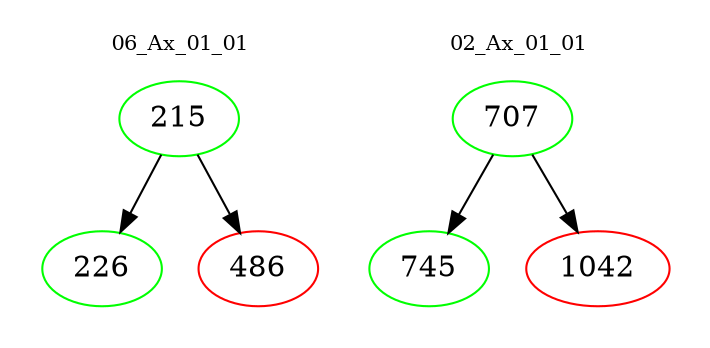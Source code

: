 digraph{
subgraph cluster_0 {
color = white
label = "06_Ax_01_01";
fontsize=10;
T0_215 [label="215", color="green"]
T0_215 -> T0_226 [color="black"]
T0_226 [label="226", color="green"]
T0_215 -> T0_486 [color="black"]
T0_486 [label="486", color="red"]
}
subgraph cluster_1 {
color = white
label = "02_Ax_01_01";
fontsize=10;
T1_707 [label="707", color="green"]
T1_707 -> T1_745 [color="black"]
T1_745 [label="745", color="green"]
T1_707 -> T1_1042 [color="black"]
T1_1042 [label="1042", color="red"]
}
}
